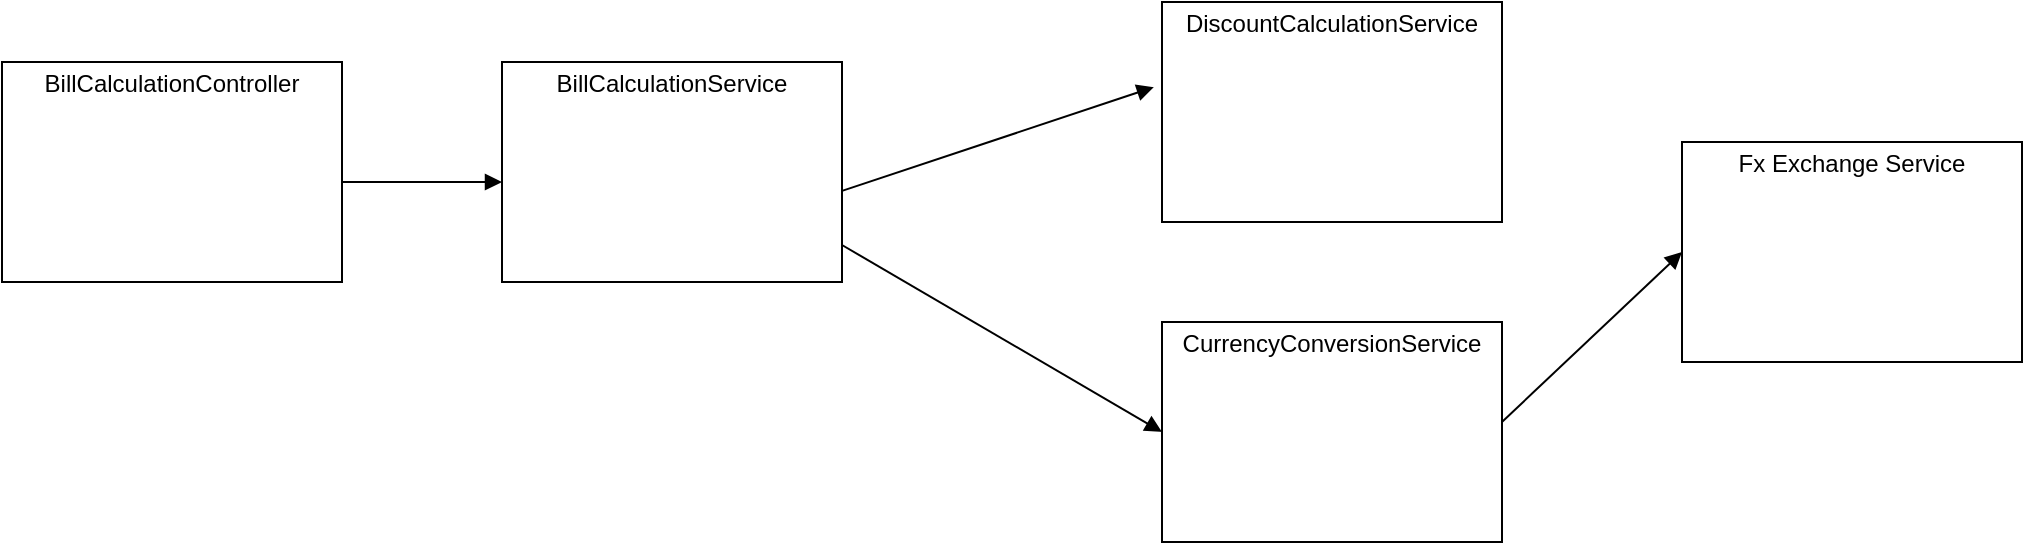 <mxfile version="24.8.6">
  <diagram name="Page-1" id="JkcvIhcw6_FC3EPFU_mK">
    <mxGraphModel dx="1050" dy="557" grid="1" gridSize="10" guides="1" tooltips="1" connect="1" arrows="1" fold="1" page="1" pageScale="1" pageWidth="850" pageHeight="1100" math="0" shadow="0">
      <root>
        <mxCell id="0" />
        <mxCell id="1" parent="0" />
        <mxCell id="Xq3fXdIouJ5ooNmYmRk8-1" value="&lt;p style=&quot;margin:0px;margin-top:4px;text-align:center;&quot;&gt;BillCalculationController&lt;br&gt;&lt;/p&gt;" style="verticalAlign=top;align=left;overflow=fill;html=1;whiteSpace=wrap;" vertex="1" parent="1">
          <mxGeometry x="20" y="50" width="170" height="110" as="geometry" />
        </mxCell>
        <mxCell id="Xq3fXdIouJ5ooNmYmRk8-3" value="" style="html=1;verticalAlign=bottom;endArrow=block;curved=0;rounded=0;" edge="1" parent="1">
          <mxGeometry width="80" relative="1" as="geometry">
            <mxPoint x="190" y="110" as="sourcePoint" />
            <mxPoint x="270" y="110" as="targetPoint" />
          </mxGeometry>
        </mxCell>
        <mxCell id="Xq3fXdIouJ5ooNmYmRk8-4" value="&lt;p style=&quot;margin:0px;margin-top:4px;text-align:center;&quot;&gt;BillCalculationService&lt;br&gt;&lt;/p&gt;" style="verticalAlign=top;align=left;overflow=fill;html=1;whiteSpace=wrap;" vertex="1" parent="1">
          <mxGeometry x="270" y="50" width="170" height="110" as="geometry" />
        </mxCell>
        <mxCell id="Xq3fXdIouJ5ooNmYmRk8-6" value="&lt;p style=&quot;margin:0px;margin-top:4px;text-align:center;&quot;&gt;DiscountCalculationService&lt;br&gt;&lt;/p&gt;" style="verticalAlign=top;align=left;overflow=fill;html=1;whiteSpace=wrap;" vertex="1" parent="1">
          <mxGeometry x="600" y="20" width="170" height="110" as="geometry" />
        </mxCell>
        <mxCell id="Xq3fXdIouJ5ooNmYmRk8-7" value="&lt;p style=&quot;margin:0px;margin-top:4px;text-align:center;&quot;&gt;CurrencyConversionService&lt;br&gt;&lt;/p&gt;" style="verticalAlign=top;align=left;overflow=fill;html=1;whiteSpace=wrap;" vertex="1" parent="1">
          <mxGeometry x="600" y="180" width="170" height="110" as="geometry" />
        </mxCell>
        <mxCell id="Xq3fXdIouJ5ooNmYmRk8-8" value="" style="html=1;verticalAlign=bottom;endArrow=block;curved=0;rounded=0;entryX=-0.024;entryY=0.387;entryDx=0;entryDy=0;entryPerimeter=0;exitX=0.998;exitY=0.587;exitDx=0;exitDy=0;exitPerimeter=0;" edge="1" parent="1" source="Xq3fXdIouJ5ooNmYmRk8-4" target="Xq3fXdIouJ5ooNmYmRk8-6">
          <mxGeometry width="80" relative="1" as="geometry">
            <mxPoint x="450" y="105" as="sourcePoint" />
            <mxPoint x="530" y="104.5" as="targetPoint" />
          </mxGeometry>
        </mxCell>
        <mxCell id="Xq3fXdIouJ5ooNmYmRk8-9" value="" style="html=1;verticalAlign=bottom;endArrow=block;curved=0;rounded=0;entryX=0;entryY=0.5;entryDx=0;entryDy=0;" edge="1" parent="1" target="Xq3fXdIouJ5ooNmYmRk8-7">
          <mxGeometry width="80" relative="1" as="geometry">
            <mxPoint x="440" y="141.5" as="sourcePoint" />
            <mxPoint x="596" y="100" as="targetPoint" />
          </mxGeometry>
        </mxCell>
        <mxCell id="Xq3fXdIouJ5ooNmYmRk8-10" value="&lt;p style=&quot;margin:0px;margin-top:4px;text-align:center;&quot;&gt;Fx Exchange Service&lt;br&gt;&lt;/p&gt;" style="verticalAlign=top;align=left;overflow=fill;html=1;whiteSpace=wrap;" vertex="1" parent="1">
          <mxGeometry x="860" y="90" width="170" height="110" as="geometry" />
        </mxCell>
        <mxCell id="Xq3fXdIouJ5ooNmYmRk8-12" value="" style="html=1;verticalAlign=bottom;endArrow=block;curved=0;rounded=0;entryX=0;entryY=0.5;entryDx=0;entryDy=0;" edge="1" parent="1" target="Xq3fXdIouJ5ooNmYmRk8-10">
          <mxGeometry width="80" relative="1" as="geometry">
            <mxPoint x="770" y="230" as="sourcePoint" />
            <mxPoint x="930" y="323.5" as="targetPoint" />
          </mxGeometry>
        </mxCell>
      </root>
    </mxGraphModel>
  </diagram>
</mxfile>
